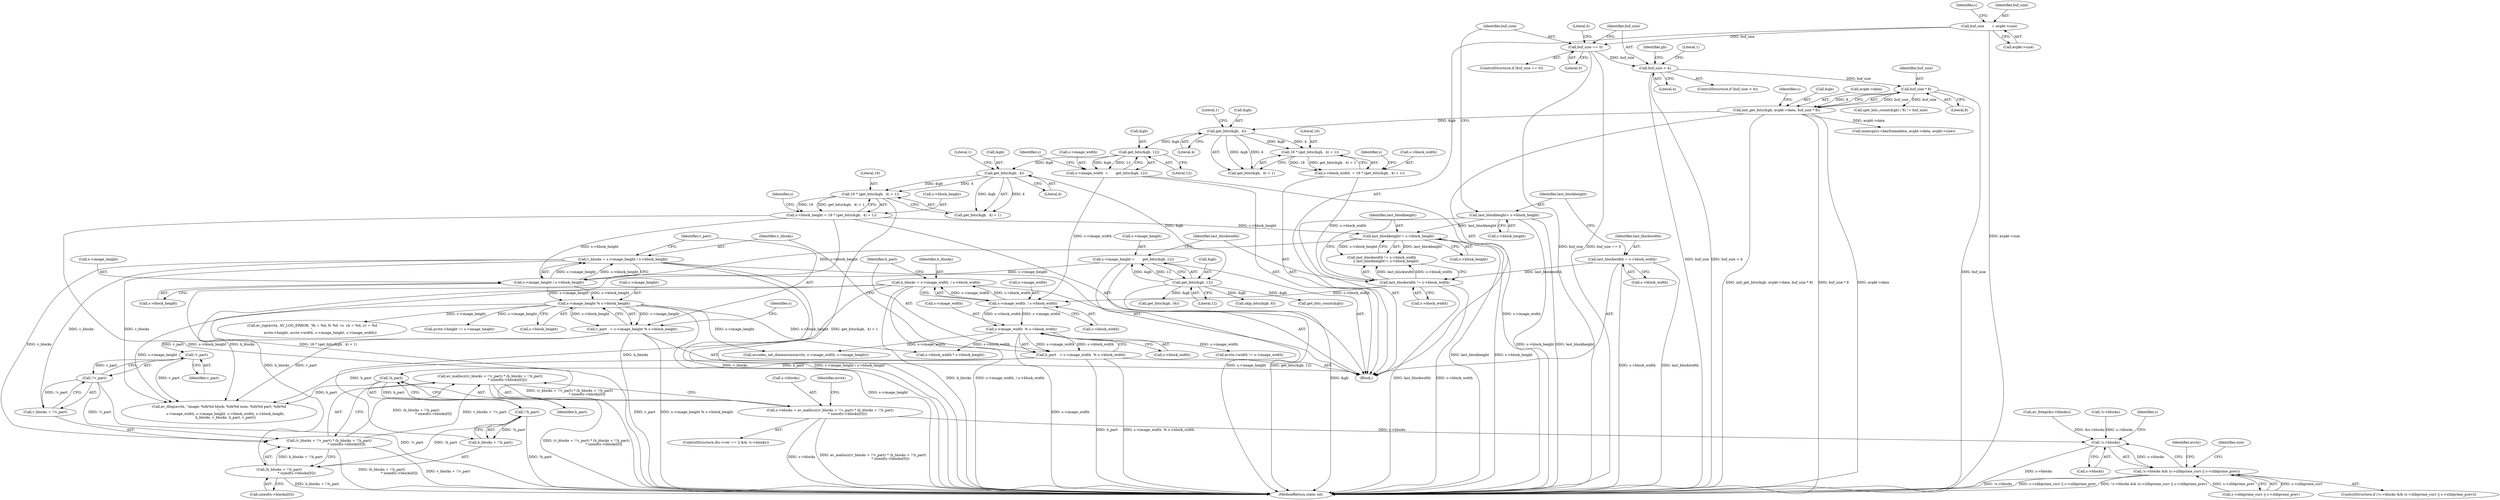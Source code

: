 digraph "0_FFmpeg_880c73cd76109697447fbfbaa8e5ee5683309446@API" {
"1000524" [label="(Call,av_mallocz((v_blocks + !!v_part) * (h_blocks + !!h_part)\n                                * sizeof(s->blocks[0])))"];
"1000525" [label="(Call,(v_blocks + !!v_part) * (h_blocks + !!h_part)\n                                * sizeof(s->blocks[0]))"];
"1000281" [label="(Call,v_blocks = s->image_height / s->block_height)"];
"1000283" [label="(Call,s->image_height / s->block_height)"];
"1000207" [label="(Call,s->image_height =       get_bits(&gb, 12))"];
"1000211" [label="(Call,get_bits(&gb, 12))"];
"1000202" [label="(Call,get_bits(&gb,  4))"];
"1000191" [label="(Call,get_bits(&gb, 12))"];
"1000182" [label="(Call,get_bits(&gb,  4))"];
"1000166" [label="(Call,init_get_bits(&gb, avpkt->data, buf_size * 8))"];
"1000172" [label="(Call,buf_size * 8)"];
"1000160" [label="(Call,buf_size < 4)"];
"1000154" [label="(Call,buf_size == 0)"];
"1000122" [label="(Call,buf_size       = avpkt->size)"];
"1000195" [label="(Call,s->block_height = 16 * (get_bits(&gb,  4) + 1))"];
"1000199" [label="(Call,16 * (get_bits(&gb,  4) + 1))"];
"1000222" [label="(Call,last_blockheight!= s->block_height)"];
"1000148" [label="(Call,last_blockheight= s->block_height)"];
"1000528" [label="(Call,!!v_part)"];
"1000529" [label="(Call,!v_part)"];
"1000290" [label="(Call,v_part   = s->image_height % s->block_height)"];
"1000292" [label="(Call,s->image_height % s->block_height)"];
"1000531" [label="(Call,(h_blocks + !!h_part)\n                                * sizeof(s->blocks[0]))"];
"1000263" [label="(Call,h_blocks = s->image_width  / s->block_width)"];
"1000265" [label="(Call,s->image_width  / s->block_width)"];
"1000187" [label="(Call,s->image_width  =       get_bits(&gb, 12))"];
"1000217" [label="(Call,last_blockwidth != s->block_width)"];
"1000142" [label="(Call,last_blockwidth = s->block_width)"];
"1000175" [label="(Call,s->block_width  = 16 * (get_bits(&gb,  4) + 1))"];
"1000179" [label="(Call,16 * (get_bits(&gb,  4) + 1))"];
"1000534" [label="(Call,!!h_part)"];
"1000535" [label="(Call,!h_part)"];
"1000272" [label="(Call,h_part   = s->image_width  % s->block_width)"];
"1000274" [label="(Call,s->image_width  % s->block_width)"];
"1000520" [label="(Call,s->blocks = av_mallocz((v_blocks + !!v_part) * (h_blocks + !!h_part)\n                                * sizeof(s->blocks[0])))"];
"1000869" [label="(Call,!s->blocks)"];
"1000868" [label="(Call,!s->blocks && (s->zlibprime_curr || s->zlibprime_prev))"];
"1000868" [label="(Call,!s->blocks && (s->zlibprime_curr || s->zlibprime_prev))"];
"1000189" [label="(Identifier,s)"];
"1000265" [label="(Call,s->image_width  / s->block_width)"];
"1000274" [label="(Call,s->image_width  % s->block_width)"];
"1000199" [label="(Call,16 * (get_bits(&gb,  4) + 1))"];
"1000509" [label="(ControlStructure,if(s->ver == 2 && !s->blocks))"];
"1000197" [label="(Identifier,s)"];
"1000120" [label="(Block,)"];
"1000180" [label="(Literal,16)"];
"1000873" [label="(Call,s->zlibprime_curr || s->zlibprime_prev)"];
"1000526" [label="(Call,v_blocks + !!v_part)"];
"1000293" [label="(Call,s->image_height)"];
"1000207" [label="(Call,s->image_height =       get_bits(&gb, 12))"];
"1000528" [label="(Call,!!v_part)"];
"1000191" [label="(Call,get_bits(&gb, 12))"];
"1000304" [label="(Call,s->block_width * s->block_height)"];
"1000176" [label="(Call,s->block_width)"];
"1000187" [label="(Call,s->image_width  =       get_bits(&gb, 12))"];
"1000175" [label="(Call,s->block_width  = 16 * (get_bits(&gb,  4) + 1))"];
"1000161" [label="(Identifier,buf_size)"];
"1000158" [label="(Literal,0)"];
"1000532" [label="(Call,h_blocks + !!h_part)"];
"1000218" [label="(Identifier,last_blockwidth)"];
"1000122" [label="(Call,buf_size       = avpkt->size)"];
"1000154" [label="(Call,buf_size == 0)"];
"1000162" [label="(Literal,4)"];
"1000153" [label="(ControlStructure,if (buf_size == 0))"];
"1000188" [label="(Call,s->image_width)"];
"1000290" [label="(Call,v_part   = s->image_height % s->block_height)"];
"1000882" [label="(Identifier,avctx)"];
"1000206" [label="(Literal,1)"];
"1000530" [label="(Identifier,v_part)"];
"1000650" [label="(Call,get_bits(&gb, 16))"];
"1000182" [label="(Call,get_bits(&gb,  4))"];
"1000302" [label="(Identifier,s)"];
"1000179" [label="(Call,16 * (get_bits(&gb,  4) + 1))"];
"1000421" [label="(Call,avcodec_set_dimensions(avctx, s->image_width, s->image_height))"];
"1000144" [label="(Call,s->block_width)"];
"1000266" [label="(Call,s->image_width)"];
"1000275" [label="(Call,s->image_width)"];
"1000212" [label="(Call,&gb)"];
"1000205" [label="(Literal,4)"];
"1000174" [label="(Literal,8)"];
"1001100" [label="(MethodReturn,static int)"];
"1000173" [label="(Identifier,buf_size)"];
"1000531" [label="(Call,(h_blocks + !!h_part)\n                                * sizeof(s->blocks[0]))"];
"1000536" [label="(Identifier,h_part)"];
"1000150" [label="(Call,s->block_height)"];
"1000227" [label="(Call,av_freep(&s->blocks))"];
"1000200" [label="(Literal,16)"];
"1000159" [label="(ControlStructure,if (buf_size < 4))"];
"1000216" [label="(Call,last_blockwidth != s->block_width\n        || last_blockheight!= s->block_height)"];
"1000450" [label="(Call,av_log(avctx, AV_LOG_ERROR, \"fh = %d, fv %d  vs  ch = %d, cv = %d\n\",\n               avctx->height, avctx->width, s->image_height, s->image_width))"];
"1000165" [label="(Literal,1)"];
"1000224" [label="(Call,s->block_height)"];
"1000222" [label="(Call,last_blockheight!= s->block_height)"];
"1000172" [label="(Call,buf_size * 8)"];
"1000217" [label="(Call,last_blockwidth != s->block_width)"];
"1000499" [label="(Call,memcpy(s->keyframedata, avpkt->data, avpkt->size))"];
"1000535" [label="(Call,!h_part)"];
"1000201" [label="(Call,get_bits(&gb,  4) + 1)"];
"1000869" [label="(Call,!s->blocks)"];
"1000209" [label="(Identifier,s)"];
"1000867" [label="(ControlStructure,if (!s->blocks && (s->zlibprime_curr || s->zlibprime_prev)))"];
"1000169" [label="(Call,avpkt->data)"];
"1000160" [label="(Call,buf_size < 4)"];
"1000143" [label="(Identifier,last_blockwidth)"];
"1000521" [label="(Call,s->blocks)"];
"1000438" [label="(Call,avctx->height != s->image_height)"];
"1000292" [label="(Call,s->image_height % s->block_height)"];
"1000529" [label="(Call,!v_part)"];
"1001081" [label="(Call,(get_bits_count(&gb) / 8) != buf_size)"];
"1000142" [label="(Call,last_blockwidth = s->block_width)"];
"1000888" [label="(Identifier,size)"];
"1000264" [label="(Identifier,h_blocks)"];
"1000537" [label="(Call,sizeof(s->blocks[0]))"];
"1000166" [label="(Call,init_get_bits(&gb, avpkt->data, buf_size * 8))"];
"1000520" [label="(Call,s->blocks = av_mallocz((v_blocks + !!v_part) * (h_blocks + !!h_part)\n                                * sizeof(s->blocks[0])))"];
"1000431" [label="(Call,avctx->width != s->image_width)"];
"1000129" [label="(Identifier,s)"];
"1000516" [label="(Call,!s->blocks)"];
"1000186" [label="(Literal,1)"];
"1000208" [label="(Call,s->image_height)"];
"1000156" [label="(Literal,0)"];
"1000211" [label="(Call,get_bits(&gb, 12))"];
"1000263" [label="(Call,h_blocks = s->image_width  / s->block_width)"];
"1000272" [label="(Call,h_part   = s->image_width  % s->block_width)"];
"1000239" [label="(Call,skip_bits(&gb, 6))"];
"1000192" [label="(Call,&gb)"];
"1000183" [label="(Call,&gb)"];
"1000195" [label="(Call,s->block_height = 16 * (get_bits(&gb,  4) + 1))"];
"1000214" [label="(Literal,12)"];
"1000185" [label="(Literal,4)"];
"1000203" [label="(Call,&gb)"];
"1000177" [label="(Identifier,s)"];
"1000296" [label="(Call,s->block_height)"];
"1000155" [label="(Identifier,buf_size)"];
"1000202" [label="(Call,get_bits(&gb,  4))"];
"1001083" [label="(Call,get_bits_count(&gb))"];
"1000283" [label="(Call,s->image_height / s->block_height)"];
"1000219" [label="(Call,s->block_width)"];
"1000291" [label="(Identifier,v_part)"];
"1000223" [label="(Identifier,last_blockheight)"];
"1000278" [label="(Call,s->block_width)"];
"1000167" [label="(Call,&gb)"];
"1000525" [label="(Call,(v_blocks + !!v_part) * (h_blocks + !!h_part)\n                                * sizeof(s->blocks[0]))"];
"1000194" [label="(Literal,12)"];
"1000196" [label="(Call,s->block_height)"];
"1000124" [label="(Call,avpkt->size)"];
"1000284" [label="(Call,s->image_height)"];
"1000534" [label="(Call,!!h_part)"];
"1000123" [label="(Identifier,buf_size)"];
"1000168" [label="(Identifier,gb)"];
"1000281" [label="(Call,v_blocks = s->image_height / s->block_height)"];
"1000269" [label="(Call,s->block_width)"];
"1000282" [label="(Identifier,v_blocks)"];
"1000287" [label="(Call,s->block_height)"];
"1000524" [label="(Call,av_mallocz((v_blocks + !!v_part) * (h_blocks + !!h_part)\n                                * sizeof(s->blocks[0])))"];
"1000149" [label="(Identifier,last_blockheight)"];
"1000544" [label="(Identifier,avctx)"];
"1000273" [label="(Identifier,h_part)"];
"1000543" [label="(Call,av_dlog(avctx, \"image: %dx%d block: %dx%d num: %dx%d part: %dx%d\n\",\n            s->image_width, s->image_height, s->block_width, s->block_height,\n            h_blocks, v_blocks, h_part, v_part))"];
"1000181" [label="(Call,get_bits(&gb,  4) + 1)"];
"1000875" [label="(Identifier,s)"];
"1000148" [label="(Call,last_blockheight= s->block_height)"];
"1000870" [label="(Call,s->blocks)"];
"1000524" -> "1000520"  [label="AST: "];
"1000524" -> "1000525"  [label="CFG: "];
"1000525" -> "1000524"  [label="AST: "];
"1000520" -> "1000524"  [label="CFG: "];
"1000524" -> "1001100"  [label="DDG: (v_blocks + !!v_part) * (h_blocks + !!h_part)\n                                * sizeof(s->blocks[0])"];
"1000524" -> "1000520"  [label="DDG: (v_blocks + !!v_part) * (h_blocks + !!h_part)\n                                * sizeof(s->blocks[0])"];
"1000525" -> "1000524"  [label="DDG: v_blocks + !!v_part"];
"1000525" -> "1000524"  [label="DDG: (h_blocks + !!h_part)\n                                * sizeof(s->blocks[0])"];
"1000525" -> "1000531"  [label="CFG: "];
"1000526" -> "1000525"  [label="AST: "];
"1000531" -> "1000525"  [label="AST: "];
"1000525" -> "1001100"  [label="DDG: (h_blocks + !!h_part)\n                                * sizeof(s->blocks[0])"];
"1000525" -> "1001100"  [label="DDG: v_blocks + !!v_part"];
"1000281" -> "1000525"  [label="DDG: v_blocks"];
"1000528" -> "1000525"  [label="DDG: !v_part"];
"1000531" -> "1000525"  [label="DDG: h_blocks + !!h_part"];
"1000281" -> "1000120"  [label="AST: "];
"1000281" -> "1000283"  [label="CFG: "];
"1000282" -> "1000281"  [label="AST: "];
"1000283" -> "1000281"  [label="AST: "];
"1000291" -> "1000281"  [label="CFG: "];
"1000281" -> "1001100"  [label="DDG: v_blocks"];
"1000281" -> "1001100"  [label="DDG: s->image_height / s->block_height"];
"1000283" -> "1000281"  [label="DDG: s->image_height"];
"1000283" -> "1000281"  [label="DDG: s->block_height"];
"1000281" -> "1000526"  [label="DDG: v_blocks"];
"1000281" -> "1000543"  [label="DDG: v_blocks"];
"1000283" -> "1000287"  [label="CFG: "];
"1000284" -> "1000283"  [label="AST: "];
"1000287" -> "1000283"  [label="AST: "];
"1000207" -> "1000283"  [label="DDG: s->image_height"];
"1000195" -> "1000283"  [label="DDG: s->block_height"];
"1000222" -> "1000283"  [label="DDG: s->block_height"];
"1000283" -> "1000292"  [label="DDG: s->image_height"];
"1000283" -> "1000292"  [label="DDG: s->block_height"];
"1000207" -> "1000120"  [label="AST: "];
"1000207" -> "1000211"  [label="CFG: "];
"1000208" -> "1000207"  [label="AST: "];
"1000211" -> "1000207"  [label="AST: "];
"1000218" -> "1000207"  [label="CFG: "];
"1000207" -> "1001100"  [label="DDG: s->image_height"];
"1000207" -> "1001100"  [label="DDG: get_bits(&gb, 12)"];
"1000211" -> "1000207"  [label="DDG: &gb"];
"1000211" -> "1000207"  [label="DDG: 12"];
"1000211" -> "1000214"  [label="CFG: "];
"1000212" -> "1000211"  [label="AST: "];
"1000214" -> "1000211"  [label="AST: "];
"1000211" -> "1001100"  [label="DDG: &gb"];
"1000202" -> "1000211"  [label="DDG: &gb"];
"1000211" -> "1000239"  [label="DDG: &gb"];
"1000211" -> "1000650"  [label="DDG: &gb"];
"1000211" -> "1001083"  [label="DDG: &gb"];
"1000202" -> "1000201"  [label="AST: "];
"1000202" -> "1000205"  [label="CFG: "];
"1000203" -> "1000202"  [label="AST: "];
"1000205" -> "1000202"  [label="AST: "];
"1000206" -> "1000202"  [label="CFG: "];
"1000202" -> "1000199"  [label="DDG: &gb"];
"1000202" -> "1000199"  [label="DDG: 4"];
"1000202" -> "1000201"  [label="DDG: &gb"];
"1000202" -> "1000201"  [label="DDG: 4"];
"1000191" -> "1000202"  [label="DDG: &gb"];
"1000191" -> "1000187"  [label="AST: "];
"1000191" -> "1000194"  [label="CFG: "];
"1000192" -> "1000191"  [label="AST: "];
"1000194" -> "1000191"  [label="AST: "];
"1000187" -> "1000191"  [label="CFG: "];
"1000191" -> "1000187"  [label="DDG: &gb"];
"1000191" -> "1000187"  [label="DDG: 12"];
"1000182" -> "1000191"  [label="DDG: &gb"];
"1000182" -> "1000181"  [label="AST: "];
"1000182" -> "1000185"  [label="CFG: "];
"1000183" -> "1000182"  [label="AST: "];
"1000185" -> "1000182"  [label="AST: "];
"1000186" -> "1000182"  [label="CFG: "];
"1000182" -> "1000179"  [label="DDG: &gb"];
"1000182" -> "1000179"  [label="DDG: 4"];
"1000182" -> "1000181"  [label="DDG: &gb"];
"1000182" -> "1000181"  [label="DDG: 4"];
"1000166" -> "1000182"  [label="DDG: &gb"];
"1000166" -> "1000120"  [label="AST: "];
"1000166" -> "1000172"  [label="CFG: "];
"1000167" -> "1000166"  [label="AST: "];
"1000169" -> "1000166"  [label="AST: "];
"1000172" -> "1000166"  [label="AST: "];
"1000177" -> "1000166"  [label="CFG: "];
"1000166" -> "1001100"  [label="DDG: buf_size * 8"];
"1000166" -> "1001100"  [label="DDG: avpkt->data"];
"1000166" -> "1001100"  [label="DDG: init_get_bits(&gb, avpkt->data, buf_size * 8)"];
"1000172" -> "1000166"  [label="DDG: buf_size"];
"1000172" -> "1000166"  [label="DDG: 8"];
"1000166" -> "1000499"  [label="DDG: avpkt->data"];
"1000172" -> "1000174"  [label="CFG: "];
"1000173" -> "1000172"  [label="AST: "];
"1000174" -> "1000172"  [label="AST: "];
"1000172" -> "1001100"  [label="DDG: buf_size"];
"1000160" -> "1000172"  [label="DDG: buf_size"];
"1000172" -> "1001081"  [label="DDG: buf_size"];
"1000160" -> "1000159"  [label="AST: "];
"1000160" -> "1000162"  [label="CFG: "];
"1000161" -> "1000160"  [label="AST: "];
"1000162" -> "1000160"  [label="AST: "];
"1000165" -> "1000160"  [label="CFG: "];
"1000168" -> "1000160"  [label="CFG: "];
"1000160" -> "1001100"  [label="DDG: buf_size < 4"];
"1000160" -> "1001100"  [label="DDG: buf_size"];
"1000154" -> "1000160"  [label="DDG: buf_size"];
"1000154" -> "1000153"  [label="AST: "];
"1000154" -> "1000156"  [label="CFG: "];
"1000155" -> "1000154"  [label="AST: "];
"1000156" -> "1000154"  [label="AST: "];
"1000158" -> "1000154"  [label="CFG: "];
"1000161" -> "1000154"  [label="CFG: "];
"1000154" -> "1001100"  [label="DDG: buf_size"];
"1000154" -> "1001100"  [label="DDG: buf_size == 0"];
"1000122" -> "1000154"  [label="DDG: buf_size"];
"1000122" -> "1000120"  [label="AST: "];
"1000122" -> "1000124"  [label="CFG: "];
"1000123" -> "1000122"  [label="AST: "];
"1000124" -> "1000122"  [label="AST: "];
"1000129" -> "1000122"  [label="CFG: "];
"1000122" -> "1001100"  [label="DDG: avpkt->size"];
"1000195" -> "1000120"  [label="AST: "];
"1000195" -> "1000199"  [label="CFG: "];
"1000196" -> "1000195"  [label="AST: "];
"1000199" -> "1000195"  [label="AST: "];
"1000209" -> "1000195"  [label="CFG: "];
"1000195" -> "1001100"  [label="DDG: 16 * (get_bits(&gb,  4) + 1)"];
"1000195" -> "1001100"  [label="DDG: s->block_height"];
"1000199" -> "1000195"  [label="DDG: 16"];
"1000199" -> "1000195"  [label="DDG: get_bits(&gb,  4) + 1"];
"1000195" -> "1000222"  [label="DDG: s->block_height"];
"1000199" -> "1000201"  [label="CFG: "];
"1000200" -> "1000199"  [label="AST: "];
"1000201" -> "1000199"  [label="AST: "];
"1000199" -> "1001100"  [label="DDG: get_bits(&gb,  4) + 1"];
"1000222" -> "1000216"  [label="AST: "];
"1000222" -> "1000224"  [label="CFG: "];
"1000223" -> "1000222"  [label="AST: "];
"1000224" -> "1000222"  [label="AST: "];
"1000216" -> "1000222"  [label="CFG: "];
"1000222" -> "1001100"  [label="DDG: last_blockheight"];
"1000222" -> "1001100"  [label="DDG: s->block_height"];
"1000222" -> "1000216"  [label="DDG: last_blockheight"];
"1000222" -> "1000216"  [label="DDG: s->block_height"];
"1000148" -> "1000222"  [label="DDG: last_blockheight"];
"1000148" -> "1000120"  [label="AST: "];
"1000148" -> "1000150"  [label="CFG: "];
"1000149" -> "1000148"  [label="AST: "];
"1000150" -> "1000148"  [label="AST: "];
"1000155" -> "1000148"  [label="CFG: "];
"1000148" -> "1001100"  [label="DDG: last_blockheight"];
"1000148" -> "1001100"  [label="DDG: s->block_height"];
"1000528" -> "1000526"  [label="AST: "];
"1000528" -> "1000529"  [label="CFG: "];
"1000529" -> "1000528"  [label="AST: "];
"1000526" -> "1000528"  [label="CFG: "];
"1000528" -> "1001100"  [label="DDG: !v_part"];
"1000528" -> "1000526"  [label="DDG: !v_part"];
"1000529" -> "1000528"  [label="DDG: v_part"];
"1000529" -> "1000530"  [label="CFG: "];
"1000530" -> "1000529"  [label="AST: "];
"1000290" -> "1000529"  [label="DDG: v_part"];
"1000529" -> "1000543"  [label="DDG: v_part"];
"1000290" -> "1000120"  [label="AST: "];
"1000290" -> "1000292"  [label="CFG: "];
"1000291" -> "1000290"  [label="AST: "];
"1000292" -> "1000290"  [label="AST: "];
"1000302" -> "1000290"  [label="CFG: "];
"1000290" -> "1001100"  [label="DDG: v_part"];
"1000290" -> "1001100"  [label="DDG: s->image_height % s->block_height"];
"1000292" -> "1000290"  [label="DDG: s->image_height"];
"1000292" -> "1000290"  [label="DDG: s->block_height"];
"1000290" -> "1000543"  [label="DDG: v_part"];
"1000292" -> "1000296"  [label="CFG: "];
"1000293" -> "1000292"  [label="AST: "];
"1000296" -> "1000292"  [label="AST: "];
"1000292" -> "1001100"  [label="DDG: s->image_height"];
"1000292" -> "1000304"  [label="DDG: s->block_height"];
"1000292" -> "1000421"  [label="DDG: s->image_height"];
"1000292" -> "1000438"  [label="DDG: s->image_height"];
"1000292" -> "1000450"  [label="DDG: s->image_height"];
"1000292" -> "1000543"  [label="DDG: s->image_height"];
"1000531" -> "1000537"  [label="CFG: "];
"1000532" -> "1000531"  [label="AST: "];
"1000537" -> "1000531"  [label="AST: "];
"1000531" -> "1001100"  [label="DDG: h_blocks + !!h_part"];
"1000263" -> "1000531"  [label="DDG: h_blocks"];
"1000534" -> "1000531"  [label="DDG: !h_part"];
"1000263" -> "1000120"  [label="AST: "];
"1000263" -> "1000265"  [label="CFG: "];
"1000264" -> "1000263"  [label="AST: "];
"1000265" -> "1000263"  [label="AST: "];
"1000273" -> "1000263"  [label="CFG: "];
"1000263" -> "1001100"  [label="DDG: s->image_width  / s->block_width"];
"1000263" -> "1001100"  [label="DDG: h_blocks"];
"1000265" -> "1000263"  [label="DDG: s->image_width"];
"1000265" -> "1000263"  [label="DDG: s->block_width"];
"1000263" -> "1000532"  [label="DDG: h_blocks"];
"1000263" -> "1000543"  [label="DDG: h_blocks"];
"1000265" -> "1000269"  [label="CFG: "];
"1000266" -> "1000265"  [label="AST: "];
"1000269" -> "1000265"  [label="AST: "];
"1000187" -> "1000265"  [label="DDG: s->image_width"];
"1000217" -> "1000265"  [label="DDG: s->block_width"];
"1000265" -> "1000274"  [label="DDG: s->image_width"];
"1000265" -> "1000274"  [label="DDG: s->block_width"];
"1000187" -> "1000120"  [label="AST: "];
"1000188" -> "1000187"  [label="AST: "];
"1000197" -> "1000187"  [label="CFG: "];
"1000187" -> "1001100"  [label="DDG: s->image_width"];
"1000217" -> "1000216"  [label="AST: "];
"1000217" -> "1000219"  [label="CFG: "];
"1000218" -> "1000217"  [label="AST: "];
"1000219" -> "1000217"  [label="AST: "];
"1000223" -> "1000217"  [label="CFG: "];
"1000216" -> "1000217"  [label="CFG: "];
"1000217" -> "1001100"  [label="DDG: s->block_width"];
"1000217" -> "1001100"  [label="DDG: last_blockwidth"];
"1000217" -> "1000216"  [label="DDG: last_blockwidth"];
"1000217" -> "1000216"  [label="DDG: s->block_width"];
"1000142" -> "1000217"  [label="DDG: last_blockwidth"];
"1000175" -> "1000217"  [label="DDG: s->block_width"];
"1000142" -> "1000120"  [label="AST: "];
"1000142" -> "1000144"  [label="CFG: "];
"1000143" -> "1000142"  [label="AST: "];
"1000144" -> "1000142"  [label="AST: "];
"1000149" -> "1000142"  [label="CFG: "];
"1000142" -> "1001100"  [label="DDG: s->block_width"];
"1000142" -> "1001100"  [label="DDG: last_blockwidth"];
"1000175" -> "1000120"  [label="AST: "];
"1000175" -> "1000179"  [label="CFG: "];
"1000176" -> "1000175"  [label="AST: "];
"1000179" -> "1000175"  [label="AST: "];
"1000189" -> "1000175"  [label="CFG: "];
"1000179" -> "1000175"  [label="DDG: 16"];
"1000179" -> "1000175"  [label="DDG: get_bits(&gb,  4) + 1"];
"1000179" -> "1000181"  [label="CFG: "];
"1000180" -> "1000179"  [label="AST: "];
"1000181" -> "1000179"  [label="AST: "];
"1000534" -> "1000532"  [label="AST: "];
"1000534" -> "1000535"  [label="CFG: "];
"1000535" -> "1000534"  [label="AST: "];
"1000532" -> "1000534"  [label="CFG: "];
"1000534" -> "1001100"  [label="DDG: !h_part"];
"1000534" -> "1000532"  [label="DDG: !h_part"];
"1000535" -> "1000534"  [label="DDG: h_part"];
"1000535" -> "1000536"  [label="CFG: "];
"1000536" -> "1000535"  [label="AST: "];
"1000272" -> "1000535"  [label="DDG: h_part"];
"1000535" -> "1000543"  [label="DDG: h_part"];
"1000272" -> "1000120"  [label="AST: "];
"1000272" -> "1000274"  [label="CFG: "];
"1000273" -> "1000272"  [label="AST: "];
"1000274" -> "1000272"  [label="AST: "];
"1000282" -> "1000272"  [label="CFG: "];
"1000272" -> "1001100"  [label="DDG: s->image_width  % s->block_width"];
"1000272" -> "1001100"  [label="DDG: h_part"];
"1000274" -> "1000272"  [label="DDG: s->image_width"];
"1000274" -> "1000272"  [label="DDG: s->block_width"];
"1000272" -> "1000543"  [label="DDG: h_part"];
"1000274" -> "1000278"  [label="CFG: "];
"1000275" -> "1000274"  [label="AST: "];
"1000278" -> "1000274"  [label="AST: "];
"1000274" -> "1001100"  [label="DDG: s->image_width"];
"1000274" -> "1000304"  [label="DDG: s->block_width"];
"1000274" -> "1000421"  [label="DDG: s->image_width"];
"1000274" -> "1000431"  [label="DDG: s->image_width"];
"1000520" -> "1000509"  [label="AST: "];
"1000521" -> "1000520"  [label="AST: "];
"1000544" -> "1000520"  [label="CFG: "];
"1000520" -> "1001100"  [label="DDG: av_mallocz((v_blocks + !!v_part) * (h_blocks + !!h_part)\n                                * sizeof(s->blocks[0]))"];
"1000520" -> "1001100"  [label="DDG: s->blocks"];
"1000520" -> "1000869"  [label="DDG: s->blocks"];
"1000869" -> "1000868"  [label="AST: "];
"1000869" -> "1000870"  [label="CFG: "];
"1000870" -> "1000869"  [label="AST: "];
"1000875" -> "1000869"  [label="CFG: "];
"1000868" -> "1000869"  [label="CFG: "];
"1000869" -> "1001100"  [label="DDG: s->blocks"];
"1000869" -> "1000868"  [label="DDG: s->blocks"];
"1000227" -> "1000869"  [label="DDG: &s->blocks"];
"1000516" -> "1000869"  [label="DDG: s->blocks"];
"1000868" -> "1000867"  [label="AST: "];
"1000868" -> "1000873"  [label="CFG: "];
"1000873" -> "1000868"  [label="AST: "];
"1000882" -> "1000868"  [label="CFG: "];
"1000888" -> "1000868"  [label="CFG: "];
"1000868" -> "1001100"  [label="DDG: s->zlibprime_curr || s->zlibprime_prev"];
"1000868" -> "1001100"  [label="DDG: !s->blocks && (s->zlibprime_curr || s->zlibprime_prev)"];
"1000868" -> "1001100"  [label="DDG: !s->blocks"];
"1000873" -> "1000868"  [label="DDG: s->zlibprime_curr"];
"1000873" -> "1000868"  [label="DDG: s->zlibprime_prev"];
}

